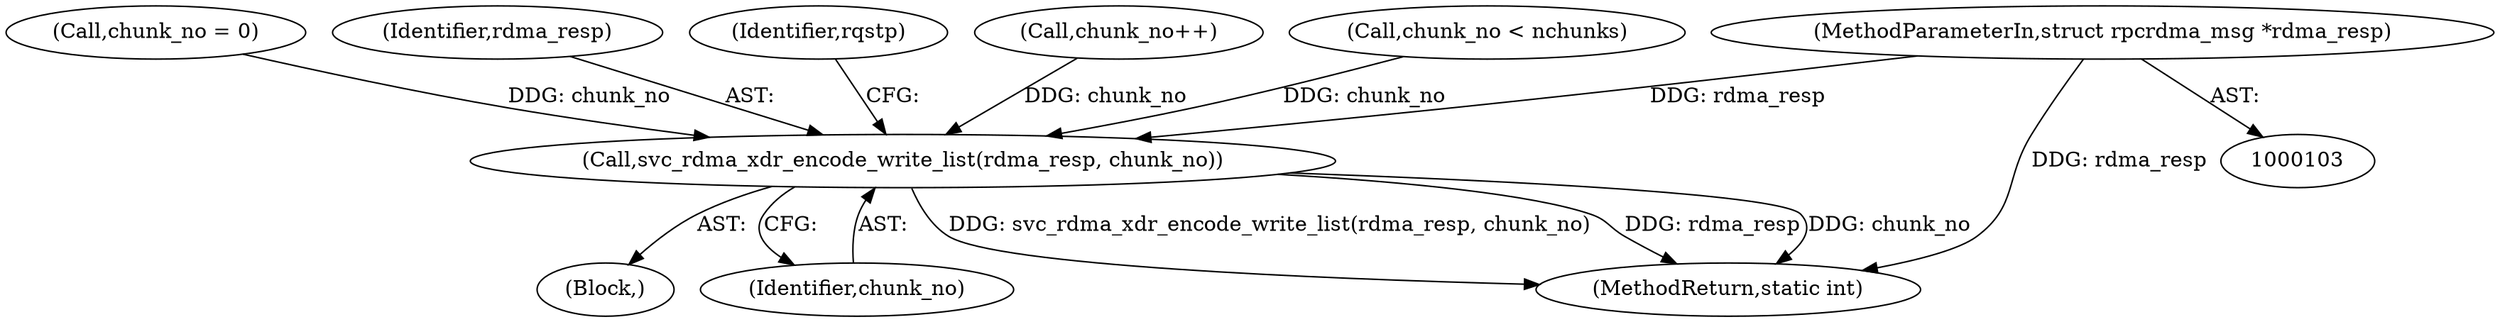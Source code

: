 digraph "1_linux_c70422f760c120480fee4de6c38804c72aa26bc1_35@pointer" {
"1000106" [label="(MethodParameterIn,struct rpcrdma_msg *rdma_resp)"];
"1000244" [label="(Call,svc_rdma_xdr_encode_write_list(rdma_resp, chunk_no))"];
"1000156" [label="(Call,chunk_no = 0)"];
"1000245" [label="(Identifier,rdma_resp)"];
"1000109" [label="(Block,)"];
"1000250" [label="(Identifier,rqstp)"];
"1000164" [label="(Call,chunk_no++)"];
"1000246" [label="(Identifier,chunk_no)"];
"1000244" [label="(Call,svc_rdma_xdr_encode_write_list(rdma_resp, chunk_no))"];
"1000161" [label="(Call,chunk_no < nchunks)"];
"1000106" [label="(MethodParameterIn,struct rpcrdma_msg *rdma_resp)"];
"1000260" [label="(MethodReturn,static int)"];
"1000106" -> "1000103"  [label="AST: "];
"1000106" -> "1000260"  [label="DDG: rdma_resp"];
"1000106" -> "1000244"  [label="DDG: rdma_resp"];
"1000244" -> "1000109"  [label="AST: "];
"1000244" -> "1000246"  [label="CFG: "];
"1000245" -> "1000244"  [label="AST: "];
"1000246" -> "1000244"  [label="AST: "];
"1000250" -> "1000244"  [label="CFG: "];
"1000244" -> "1000260"  [label="DDG: svc_rdma_xdr_encode_write_list(rdma_resp, chunk_no)"];
"1000244" -> "1000260"  [label="DDG: rdma_resp"];
"1000244" -> "1000260"  [label="DDG: chunk_no"];
"1000156" -> "1000244"  [label="DDG: chunk_no"];
"1000161" -> "1000244"  [label="DDG: chunk_no"];
"1000164" -> "1000244"  [label="DDG: chunk_no"];
}
